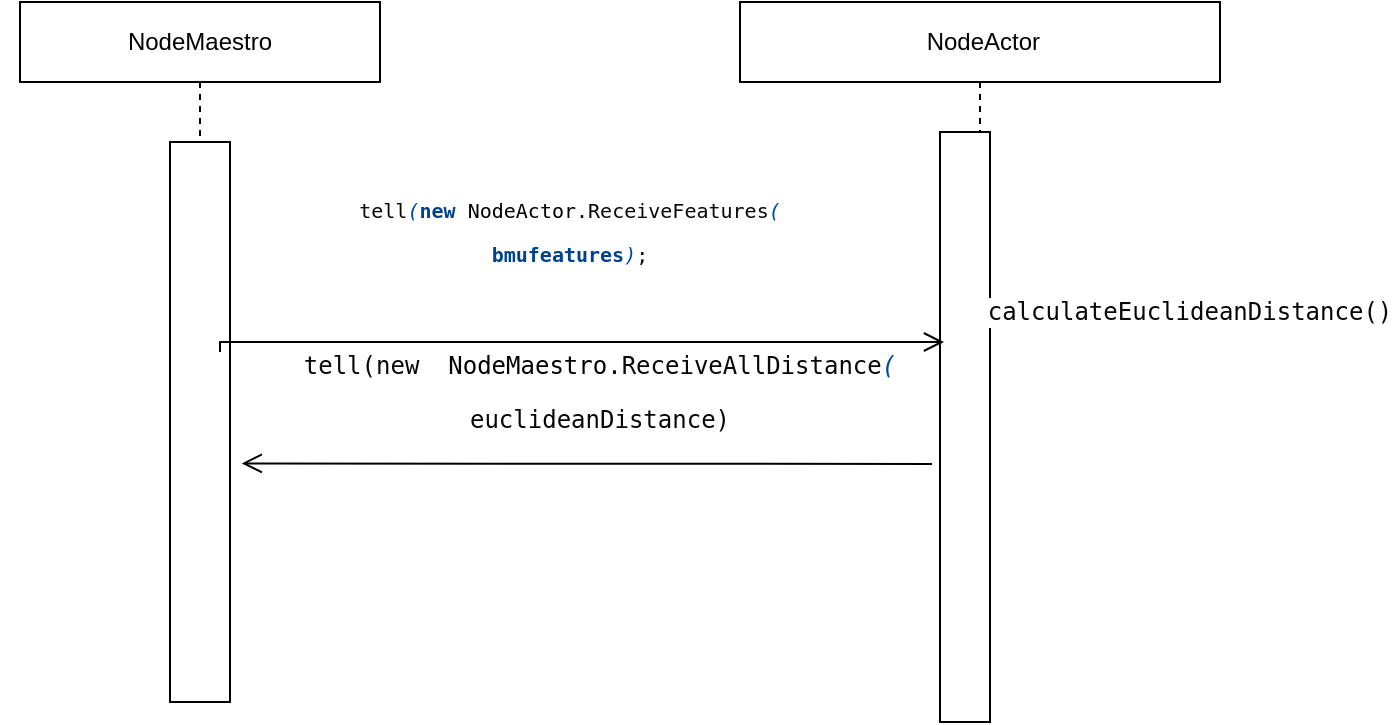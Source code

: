 <mxfile version="15.8.9" type="github">
  <diagram id="QOj0IffD-xesaJDDRGCr" name="Page-1">
    <mxGraphModel dx="1038" dy="537" grid="1" gridSize="10" guides="1" tooltips="1" connect="1" arrows="1" fold="1" page="1" pageScale="1" pageWidth="827" pageHeight="1169" math="0" shadow="0">
      <root>
        <mxCell id="0" />
        <mxCell id="1" parent="0" />
        <mxCell id="MjVoSgvUBO8uWliN0z4Y-1" value="NodeMaestro" style="shape=umlLifeline;perimeter=lifelinePerimeter;whiteSpace=wrap;html=1;container=1;collapsible=0;recursiveResize=0;outlineConnect=0;" vertex="1" parent="1">
          <mxGeometry x="110" y="100" width="180" height="350" as="geometry" />
        </mxCell>
        <mxCell id="MjVoSgvUBO8uWliN0z4Y-2" value="" style="rounded=0;whiteSpace=wrap;html=1;" vertex="1" parent="MjVoSgvUBO8uWliN0z4Y-1">
          <mxGeometry x="75" y="70" width="30" height="280" as="geometry" />
        </mxCell>
        <mxCell id="MjVoSgvUBO8uWliN0z4Y-3" value="&amp;nbsp;NodeActor" style="shape=umlLifeline;perimeter=lifelinePerimeter;whiteSpace=wrap;html=1;container=1;collapsible=0;recursiveResize=0;outlineConnect=0;" vertex="1" parent="1">
          <mxGeometry x="470" y="100" width="240" height="360" as="geometry" />
        </mxCell>
        <mxCell id="MjVoSgvUBO8uWliN0z4Y-4" value="" style="rounded=0;whiteSpace=wrap;html=1;" vertex="1" parent="MjVoSgvUBO8uWliN0z4Y-3">
          <mxGeometry x="100" y="65" width="25" height="295" as="geometry" />
        </mxCell>
        <mxCell id="MjVoSgvUBO8uWliN0z4Y-6" value="&lt;pre style=&quot;background-color: #ffffff ; color: #080808 ; font-family: &amp;#34;jetbrains mono&amp;#34; , monospace ; font-size: 9 8pt&quot;&gt;calculateEuclideanDistance()&lt;/pre&gt;" style="text;html=1;strokeColor=none;fillColor=none;align=center;verticalAlign=middle;whiteSpace=wrap;rounded=0;" vertex="1" parent="MjVoSgvUBO8uWliN0z4Y-3">
          <mxGeometry x="180" y="140" width="90" height="30" as="geometry" />
        </mxCell>
        <mxCell id="MjVoSgvUBO8uWliN0z4Y-7" value="&lt;pre style=&quot;background-color: #ffffff ; color: #080808 ; font-family: &amp;#34;jetbrains mono&amp;#34; , monospace ; font-size: 9 8pt&quot;&gt;tell(&lt;span style=&quot;white-space: normal&quot;&gt;new&amp;nbsp;&amp;nbsp;&lt;/span&gt;&lt;span style=&quot;white-space: normal ; font-family: &amp;#34;droid sans mono dotted&amp;#34; , monospace ; color: rgb(0 , 0 , 0)&quot;&gt;NodeMaestro&lt;/span&gt;&lt;span style=&quot;white-space: normal ; font-family: &amp;#34;droid sans mono dotted&amp;#34; , monospace&quot;&gt;.ReceiveAllDistance&lt;/span&gt;&lt;span style=&quot;white-space: normal ; font-family: &amp;#34;droid sans mono dotted&amp;#34; , monospace ; color: rgb(0 , 75 , 159) ; font-style: italic&quot;&gt;(&lt;/span&gt;&lt;/pre&gt;&lt;pre style=&quot;background-color: #ffffff ; color: #080808 ; font-family: &amp;#34;jetbrains mono&amp;#34; , monospace ; font-size: 9 8pt&quot;&gt;&lt;span style=&quot;white-space: normal ; font-family: &amp;#34;droid sans mono dotted&amp;#34; , monospace&quot;&gt;euclideanDistance&lt;/span&gt;&lt;span style=&quot;white-space: normal&quot;&gt;)&lt;/span&gt;&lt;/pre&gt;" style="text;html=1;strokeColor=none;fillColor=none;align=center;verticalAlign=middle;whiteSpace=wrap;rounded=0;" vertex="1" parent="1">
          <mxGeometry x="270" y="280" width="260" height="30" as="geometry" />
        </mxCell>
        <mxCell id="MjVoSgvUBO8uWliN0z4Y-8" value="" style="edgeStyle=orthogonalEdgeStyle;html=1;verticalAlign=bottom;endArrow=open;endSize=8;strokeColor=#000000;rounded=0;" edge="1" parent="1">
          <mxGeometry relative="1" as="geometry">
            <mxPoint x="572" y="270" as="targetPoint" />
            <mxPoint x="210" y="275" as="sourcePoint" />
            <Array as="points">
              <mxPoint x="210" y="270" />
              <mxPoint x="572" y="270" />
            </Array>
          </mxGeometry>
        </mxCell>
        <mxCell id="MjVoSgvUBO8uWliN0z4Y-9" value="" style="edgeStyle=orthogonalEdgeStyle;html=1;verticalAlign=bottom;endArrow=open;endSize=8;strokeColor=#000000;rounded=0;entryX=1.196;entryY=0.574;entryDx=0;entryDy=0;entryPerimeter=0;" edge="1" parent="1" target="MjVoSgvUBO8uWliN0z4Y-2">
          <mxGeometry relative="1" as="geometry">
            <mxPoint x="508.5" y="410" as="targetPoint" />
            <mxPoint x="566" y="331" as="sourcePoint" />
            <Array as="points">
              <mxPoint x="566" y="331" />
            </Array>
          </mxGeometry>
        </mxCell>
        <mxCell id="MjVoSgvUBO8uWliN0z4Y-10" style="edgeStyle=orthogonalEdgeStyle;rounded=0;orthogonalLoop=1;jettySize=auto;html=1;exitX=0.5;exitY=1;exitDx=0;exitDy=0;fontSize=10;" edge="1" parent="1" source="MjVoSgvUBO8uWliN0z4Y-7" target="MjVoSgvUBO8uWliN0z4Y-7">
          <mxGeometry relative="1" as="geometry" />
        </mxCell>
        <mxCell id="MjVoSgvUBO8uWliN0z4Y-5" value="&lt;pre style=&quot;background-color: rgb(255 , 255 , 255) ; color: rgb(8 , 8 , 8) ; font-family: &amp;#34;droid sans mono dotted&amp;#34; , monospace ; font-size: 10px&quot;&gt;tell&lt;span style=&quot;color: #004b9f ; font-style: italic&quot;&gt;(&lt;/span&gt;&lt;span style=&quot;color: #00428c ; font-weight: bold&quot;&gt;new &lt;/span&gt;&lt;span style=&quot;color: #000000&quot;&gt;NodeActor&lt;/span&gt;.ReceiveFeatures&lt;span style=&quot;color: #004b9f ; font-style: italic&quot;&gt;(&lt;/span&gt;&lt;/pre&gt;&lt;pre style=&quot;background-color: rgb(255 , 255 , 255) ; font-family: &amp;#34;droid sans mono dotted&amp;#34; , monospace ; font-size: 10px&quot;&gt;&lt;font color=&quot;#00428c&quot;&gt;&lt;b&gt;bmufeatures&lt;/b&gt;&lt;/font&gt;&lt;span style=&quot;color: rgb(8 , 8 , 8)&quot;&gt;&lt;span style=&quot;color: #004b9f ; font-style: italic&quot;&gt;)&lt;/span&gt;;&lt;/span&gt;&lt;/pre&gt;" style="text;html=1;strokeColor=none;fillColor=none;align=center;verticalAlign=middle;whiteSpace=wrap;rounded=0;" vertex="1" parent="1">
          <mxGeometry x="100" y="200" width="570" height="30" as="geometry" />
        </mxCell>
      </root>
    </mxGraphModel>
  </diagram>
</mxfile>
